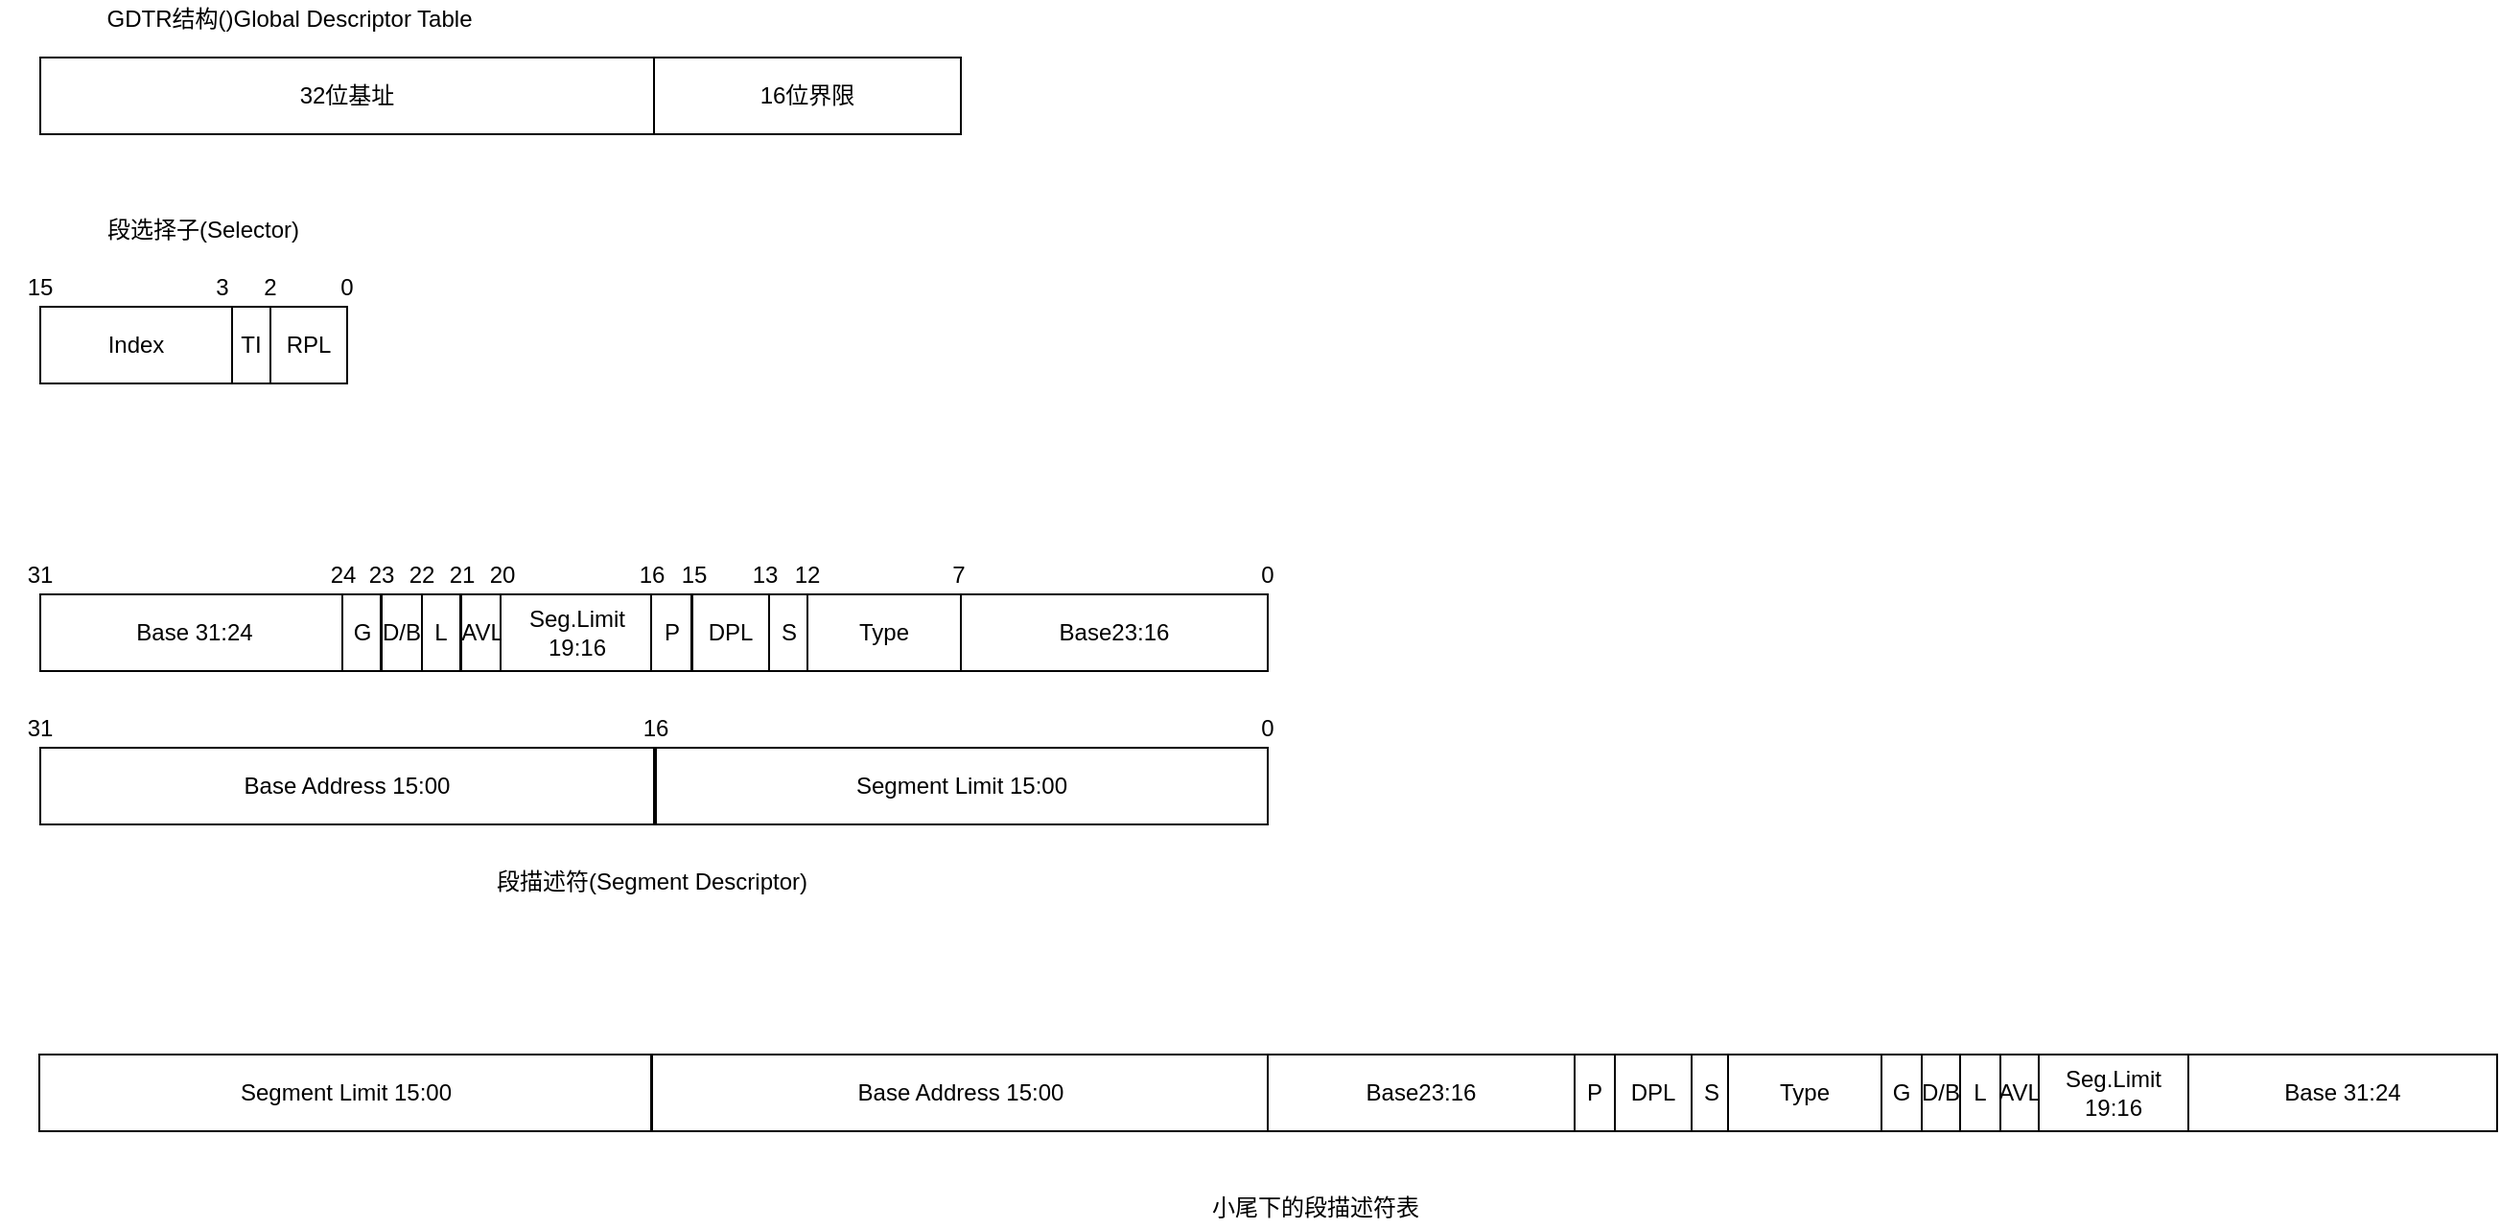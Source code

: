 <mxfile version="10.9.0" type="github"><diagram id="tE-9RZvBJPqqdJPApm_q" name="Page-1"><mxGraphModel dx="1837" dy="746" grid="1" gridSize="10" guides="1" tooltips="1" connect="1" arrows="1" fold="1" page="1" pageScale="1" pageWidth="827" pageHeight="1169" math="0" shadow="0"><root><mxCell id="0"/><mxCell id="1" parent="0"/><mxCell id="ngbt1orpRnhmkSzv8Px2-1" value="32位基址" style="rounded=0;whiteSpace=wrap;html=1;" parent="1" vertex="1"><mxGeometry y="80" width="320" height="40" as="geometry"/></mxCell><mxCell id="ngbt1orpRnhmkSzv8Px2-2" value="16位界限" style="rounded=0;whiteSpace=wrap;html=1;" parent="1" vertex="1"><mxGeometry x="320" y="80" width="160" height="40" as="geometry"/></mxCell><mxCell id="ngbt1orpRnhmkSzv8Px2-3" value="GDTR结构()&lt;span&gt;Global Descriptor Table&lt;/span&gt;" style="text;html=1;strokeColor=none;fillColor=none;align=center;verticalAlign=middle;whiteSpace=wrap;rounded=0;" parent="1" vertex="1"><mxGeometry x="-10" y="50" width="280" height="20" as="geometry"/></mxCell><mxCell id="ngbt1orpRnhmkSzv8Px2-4" value="Index" style="rounded=0;whiteSpace=wrap;html=1;" parent="1" vertex="1"><mxGeometry y="210" width="100" height="40" as="geometry"/></mxCell><mxCell id="ngbt1orpRnhmkSzv8Px2-5" value="TI" style="rounded=0;whiteSpace=wrap;html=1;" parent="1" vertex="1"><mxGeometry x="100" y="210" width="20" height="40" as="geometry"/></mxCell><mxCell id="ngbt1orpRnhmkSzv8Px2-6" value="段选择子(Selector)" style="text;html=1;strokeColor=none;fillColor=none;align=center;verticalAlign=middle;whiteSpace=wrap;rounded=0;" parent="1" vertex="1"><mxGeometry x="30" y="160" width="110" height="20" as="geometry"/></mxCell><mxCell id="ngbt1orpRnhmkSzv8Px2-7" value="RPL" style="rounded=0;whiteSpace=wrap;html=1;" parent="1" vertex="1"><mxGeometry x="120" y="210" width="40" height="40" as="geometry"/></mxCell><mxCell id="ngbt1orpRnhmkSzv8Px2-8" value="15" style="text;html=1;strokeColor=none;fillColor=none;align=center;verticalAlign=middle;whiteSpace=wrap;rounded=0;" parent="1" vertex="1"><mxGeometry x="-20" y="190" width="40" height="20" as="geometry"/></mxCell><mxCell id="ngbt1orpRnhmkSzv8Px2-9" value="3" style="text;html=1;strokeColor=none;fillColor=none;align=center;verticalAlign=middle;whiteSpace=wrap;rounded=0;" parent="1" vertex="1"><mxGeometry x="75" y="190" width="40" height="20" as="geometry"/></mxCell><mxCell id="ngbt1orpRnhmkSzv8Px2-10" value="2" style="text;html=1;strokeColor=none;fillColor=none;align=center;verticalAlign=middle;whiteSpace=wrap;rounded=0;" parent="1" vertex="1"><mxGeometry x="100" y="190" width="40" height="20" as="geometry"/></mxCell><mxCell id="ngbt1orpRnhmkSzv8Px2-11" value="0" style="text;html=1;strokeColor=none;fillColor=none;align=center;verticalAlign=middle;whiteSpace=wrap;rounded=0;" parent="1" vertex="1"><mxGeometry x="140" y="190" width="40" height="20" as="geometry"/></mxCell><mxCell id="oyZC5SLJ4tGdAlhVBo6A-1" value="Base 31:24" style="rounded=0;whiteSpace=wrap;html=1;" vertex="1" parent="1"><mxGeometry y="360" width="161" height="40" as="geometry"/></mxCell><mxCell id="oyZC5SLJ4tGdAlhVBo6A-2" value="G" style="rounded=0;whiteSpace=wrap;html=1;" vertex="1" parent="1"><mxGeometry x="157.5" y="360" width="20" height="40" as="geometry"/></mxCell><mxCell id="oyZC5SLJ4tGdAlhVBo6A-3" value="D/B" style="rounded=0;whiteSpace=wrap;html=1;" vertex="1" parent="1"><mxGeometry x="178" y="360" width="21" height="40" as="geometry"/></mxCell><mxCell id="oyZC5SLJ4tGdAlhVBo6A-4" value="31" style="text;html=1;strokeColor=none;fillColor=none;align=center;verticalAlign=middle;whiteSpace=wrap;rounded=0;" vertex="1" parent="1"><mxGeometry x="-20.5" y="340" width="40" height="20" as="geometry"/></mxCell><mxCell id="oyZC5SLJ4tGdAlhVBo6A-5" value="24&lt;br&gt;" style="text;html=1;strokeColor=none;fillColor=none;align=center;verticalAlign=middle;whiteSpace=wrap;rounded=0;" vertex="1" parent="1"><mxGeometry x="138" y="340" width="40" height="20" as="geometry"/></mxCell><mxCell id="oyZC5SLJ4tGdAlhVBo6A-6" value="23&lt;br&gt;" style="text;html=1;strokeColor=none;fillColor=none;align=center;verticalAlign=middle;whiteSpace=wrap;rounded=0;" vertex="1" parent="1"><mxGeometry x="158" y="340" width="40" height="20" as="geometry"/></mxCell><mxCell id="oyZC5SLJ4tGdAlhVBo6A-7" value="22&lt;br&gt;" style="text;html=1;strokeColor=none;fillColor=none;align=center;verticalAlign=middle;whiteSpace=wrap;rounded=0;" vertex="1" parent="1"><mxGeometry x="179" y="340" width="40" height="20" as="geometry"/></mxCell><mxCell id="oyZC5SLJ4tGdAlhVBo6A-8" value="L" style="rounded=0;whiteSpace=wrap;html=1;" vertex="1" parent="1"><mxGeometry x="199" y="360" width="20" height="40" as="geometry"/></mxCell><mxCell id="oyZC5SLJ4tGdAlhVBo6A-9" value="AVL" style="rounded=0;whiteSpace=wrap;html=1;" vertex="1" parent="1"><mxGeometry x="219.5" y="360" width="21" height="40" as="geometry"/></mxCell><mxCell id="oyZC5SLJ4tGdAlhVBo6A-10" value="21&lt;br&gt;" style="text;html=1;strokeColor=none;fillColor=none;align=center;verticalAlign=middle;whiteSpace=wrap;rounded=0;" vertex="1" parent="1"><mxGeometry x="199.5" y="340" width="40" height="20" as="geometry"/></mxCell><mxCell id="oyZC5SLJ4tGdAlhVBo6A-11" value="20&lt;br&gt;" style="text;html=1;strokeColor=none;fillColor=none;align=center;verticalAlign=middle;whiteSpace=wrap;rounded=0;" vertex="1" parent="1"><mxGeometry x="220.5" y="340" width="40" height="20" as="geometry"/></mxCell><mxCell id="oyZC5SLJ4tGdAlhVBo6A-14" value="Seg.Limit&lt;br&gt;19:16&lt;br&gt;" style="rounded=0;whiteSpace=wrap;html=1;" vertex="1" parent="1"><mxGeometry x="240" y="360" width="80" height="40" as="geometry"/></mxCell><mxCell id="oyZC5SLJ4tGdAlhVBo6A-16" value="16&lt;br&gt;" style="text;html=1;strokeColor=none;fillColor=none;align=center;verticalAlign=middle;whiteSpace=wrap;rounded=0;" vertex="1" parent="1"><mxGeometry x="298.5" y="340" width="40" height="20" as="geometry"/></mxCell><mxCell id="oyZC5SLJ4tGdAlhVBo6A-17" value="P" style="rounded=0;whiteSpace=wrap;html=1;" vertex="1" parent="1"><mxGeometry x="318.5" y="360" width="21" height="40" as="geometry"/></mxCell><mxCell id="oyZC5SLJ4tGdAlhVBo6A-18" value="DPL" style="rounded=0;whiteSpace=wrap;html=1;" vertex="1" parent="1"><mxGeometry x="340" y="360" width="40" height="40" as="geometry"/></mxCell><mxCell id="oyZC5SLJ4tGdAlhVBo6A-19" value="S" style="rounded=0;whiteSpace=wrap;html=1;" vertex="1" parent="1"><mxGeometry x="380" y="360" width="21" height="40" as="geometry"/></mxCell><mxCell id="oyZC5SLJ4tGdAlhVBo6A-20" value="Type" style="rounded=0;whiteSpace=wrap;html=1;" vertex="1" parent="1"><mxGeometry x="400" y="360" width="80" height="40" as="geometry"/></mxCell><mxCell id="oyZC5SLJ4tGdAlhVBo6A-21" value="Base23:16" style="rounded=0;whiteSpace=wrap;html=1;" vertex="1" parent="1"><mxGeometry x="480" y="360" width="160" height="40" as="geometry"/></mxCell><mxCell id="oyZC5SLJ4tGdAlhVBo6A-22" value="15&lt;br&gt;" style="text;html=1;strokeColor=none;fillColor=none;align=center;verticalAlign=middle;whiteSpace=wrap;rounded=0;" vertex="1" parent="1"><mxGeometry x="321" y="340" width="40" height="20" as="geometry"/></mxCell><mxCell id="oyZC5SLJ4tGdAlhVBo6A-23" value="13&lt;br&gt;" style="text;html=1;strokeColor=none;fillColor=none;align=center;verticalAlign=middle;whiteSpace=wrap;rounded=0;" vertex="1" parent="1"><mxGeometry x="357.5" y="340" width="40" height="20" as="geometry"/></mxCell><mxCell id="oyZC5SLJ4tGdAlhVBo6A-24" value="12&lt;br&gt;" style="text;html=1;strokeColor=none;fillColor=none;align=center;verticalAlign=middle;whiteSpace=wrap;rounded=0;" vertex="1" parent="1"><mxGeometry x="380" y="340" width="40" height="20" as="geometry"/></mxCell><mxCell id="oyZC5SLJ4tGdAlhVBo6A-25" value="7&lt;br&gt;" style="text;html=1;strokeColor=none;fillColor=none;align=center;verticalAlign=middle;whiteSpace=wrap;rounded=0;" vertex="1" parent="1"><mxGeometry x="459" y="340" width="40" height="20" as="geometry"/></mxCell><mxCell id="oyZC5SLJ4tGdAlhVBo6A-28" value="0&lt;br&gt;" style="text;html=1;strokeColor=none;fillColor=none;align=center;verticalAlign=middle;whiteSpace=wrap;rounded=0;" vertex="1" parent="1"><mxGeometry x="620" y="340" width="40" height="20" as="geometry"/></mxCell><mxCell id="oyZC5SLJ4tGdAlhVBo6A-29" value="Base Address 15:00&lt;br&gt;" style="rounded=0;whiteSpace=wrap;html=1;" vertex="1" parent="1"><mxGeometry y="440" width="320" height="40" as="geometry"/></mxCell><mxCell id="oyZC5SLJ4tGdAlhVBo6A-30" value="Segment Limit 15:00" style="rounded=0;whiteSpace=wrap;html=1;" vertex="1" parent="1"><mxGeometry x="321" y="440" width="319" height="40" as="geometry"/></mxCell><mxCell id="oyZC5SLJ4tGdAlhVBo6A-31" value="31" style="text;html=1;strokeColor=none;fillColor=none;align=center;verticalAlign=middle;whiteSpace=wrap;rounded=0;" vertex="1" parent="1"><mxGeometry x="-20.5" y="420" width="40" height="20" as="geometry"/></mxCell><mxCell id="oyZC5SLJ4tGdAlhVBo6A-32" value="16" style="text;html=1;strokeColor=none;fillColor=none;align=center;verticalAlign=middle;whiteSpace=wrap;rounded=0;" vertex="1" parent="1"><mxGeometry x="301" y="420" width="40" height="20" as="geometry"/></mxCell><mxCell id="oyZC5SLJ4tGdAlhVBo6A-33" value="0" style="text;html=1;strokeColor=none;fillColor=none;align=center;verticalAlign=middle;whiteSpace=wrap;rounded=0;" vertex="1" parent="1"><mxGeometry x="620" y="420" width="40" height="20" as="geometry"/></mxCell><mxCell id="oyZC5SLJ4tGdAlhVBo6A-35" value="段描述符(&lt;span&gt;Segment Descriptor)&lt;/span&gt;&lt;br&gt;" style="text;html=1;strokeColor=none;fillColor=none;align=center;verticalAlign=middle;whiteSpace=wrap;rounded=0;" vertex="1" parent="1"><mxGeometry x="203.5" y="500" width="230" height="20" as="geometry"/></mxCell><mxCell id="oyZC5SLJ4tGdAlhVBo6A-36" value="Segment Limit 15:00" style="rounded=0;whiteSpace=wrap;html=1;" vertex="1" parent="1"><mxGeometry x="-0.5" y="600" width="319" height="40" as="geometry"/></mxCell><mxCell id="oyZC5SLJ4tGdAlhVBo6A-37" value="Base Address 15:00&lt;br&gt;" style="rounded=0;whiteSpace=wrap;html=1;" vertex="1" parent="1"><mxGeometry x="319" y="600" width="322" height="40" as="geometry"/></mxCell><mxCell id="oyZC5SLJ4tGdAlhVBo6A-49" value="AVL&lt;br&gt;" style="rounded=0;whiteSpace=wrap;html=1;" vertex="1" parent="1"><mxGeometry x="1022" y="600" width="20" height="40" as="geometry"/></mxCell><mxCell id="oyZC5SLJ4tGdAlhVBo6A-50" value="L" style="rounded=0;whiteSpace=wrap;html=1;" vertex="1" parent="1"><mxGeometry x="1001" y="600" width="21" height="40" as="geometry"/></mxCell><mxCell id="oyZC5SLJ4tGdAlhVBo6A-51" value="D/B" style="rounded=0;whiteSpace=wrap;html=1;" vertex="1" parent="1"><mxGeometry x="981" y="600" width="20" height="40" as="geometry"/></mxCell><mxCell id="oyZC5SLJ4tGdAlhVBo6A-52" value="G" style="rounded=0;whiteSpace=wrap;html=1;" vertex="1" parent="1"><mxGeometry x="960" y="600" width="21" height="40" as="geometry"/></mxCell><mxCell id="oyZC5SLJ4tGdAlhVBo6A-53" value="Seg.Limit&lt;br&gt;19:16&lt;br&gt;" style="rounded=0;whiteSpace=wrap;html=1;" vertex="1" parent="1"><mxGeometry x="1042" y="600" width="78" height="40" as="geometry"/></mxCell><mxCell id="oyZC5SLJ4tGdAlhVBo6A-54" value="Base 31:24" style="rounded=0;whiteSpace=wrap;html=1;" vertex="1" parent="1"><mxGeometry x="1120" y="600" width="161" height="40" as="geometry"/></mxCell><mxCell id="oyZC5SLJ4tGdAlhVBo6A-55" value="Base23:16" style="rounded=0;whiteSpace=wrap;html=1;" vertex="1" parent="1"><mxGeometry x="640" y="600" width="160" height="40" as="geometry"/></mxCell><mxCell id="oyZC5SLJ4tGdAlhVBo6A-58" value="P" style="rounded=0;whiteSpace=wrap;html=1;" vertex="1" parent="1"><mxGeometry x="800" y="600" width="21" height="40" as="geometry"/></mxCell><mxCell id="oyZC5SLJ4tGdAlhVBo6A-59" value="DPL" style="rounded=0;whiteSpace=wrap;html=1;" vertex="1" parent="1"><mxGeometry x="821" y="600" width="40" height="40" as="geometry"/></mxCell><mxCell id="oyZC5SLJ4tGdAlhVBo6A-60" value="S" style="rounded=0;whiteSpace=wrap;html=1;" vertex="1" parent="1"><mxGeometry x="861" y="600" width="21" height="40" as="geometry"/></mxCell><mxCell id="oyZC5SLJ4tGdAlhVBo6A-61" value="Type" style="rounded=0;whiteSpace=wrap;html=1;" vertex="1" parent="1"><mxGeometry x="880" y="600" width="80" height="40" as="geometry"/></mxCell><mxCell id="oyZC5SLJ4tGdAlhVBo6A-63" value="小尾下的段描述符表&lt;br&gt;" style="text;html=1;strokeColor=none;fillColor=none;align=center;verticalAlign=middle;whiteSpace=wrap;rounded=0;" vertex="1" parent="1"><mxGeometry x="550" y="670" width="230" height="20" as="geometry"/></mxCell></root></mxGraphModel></diagram></mxfile>